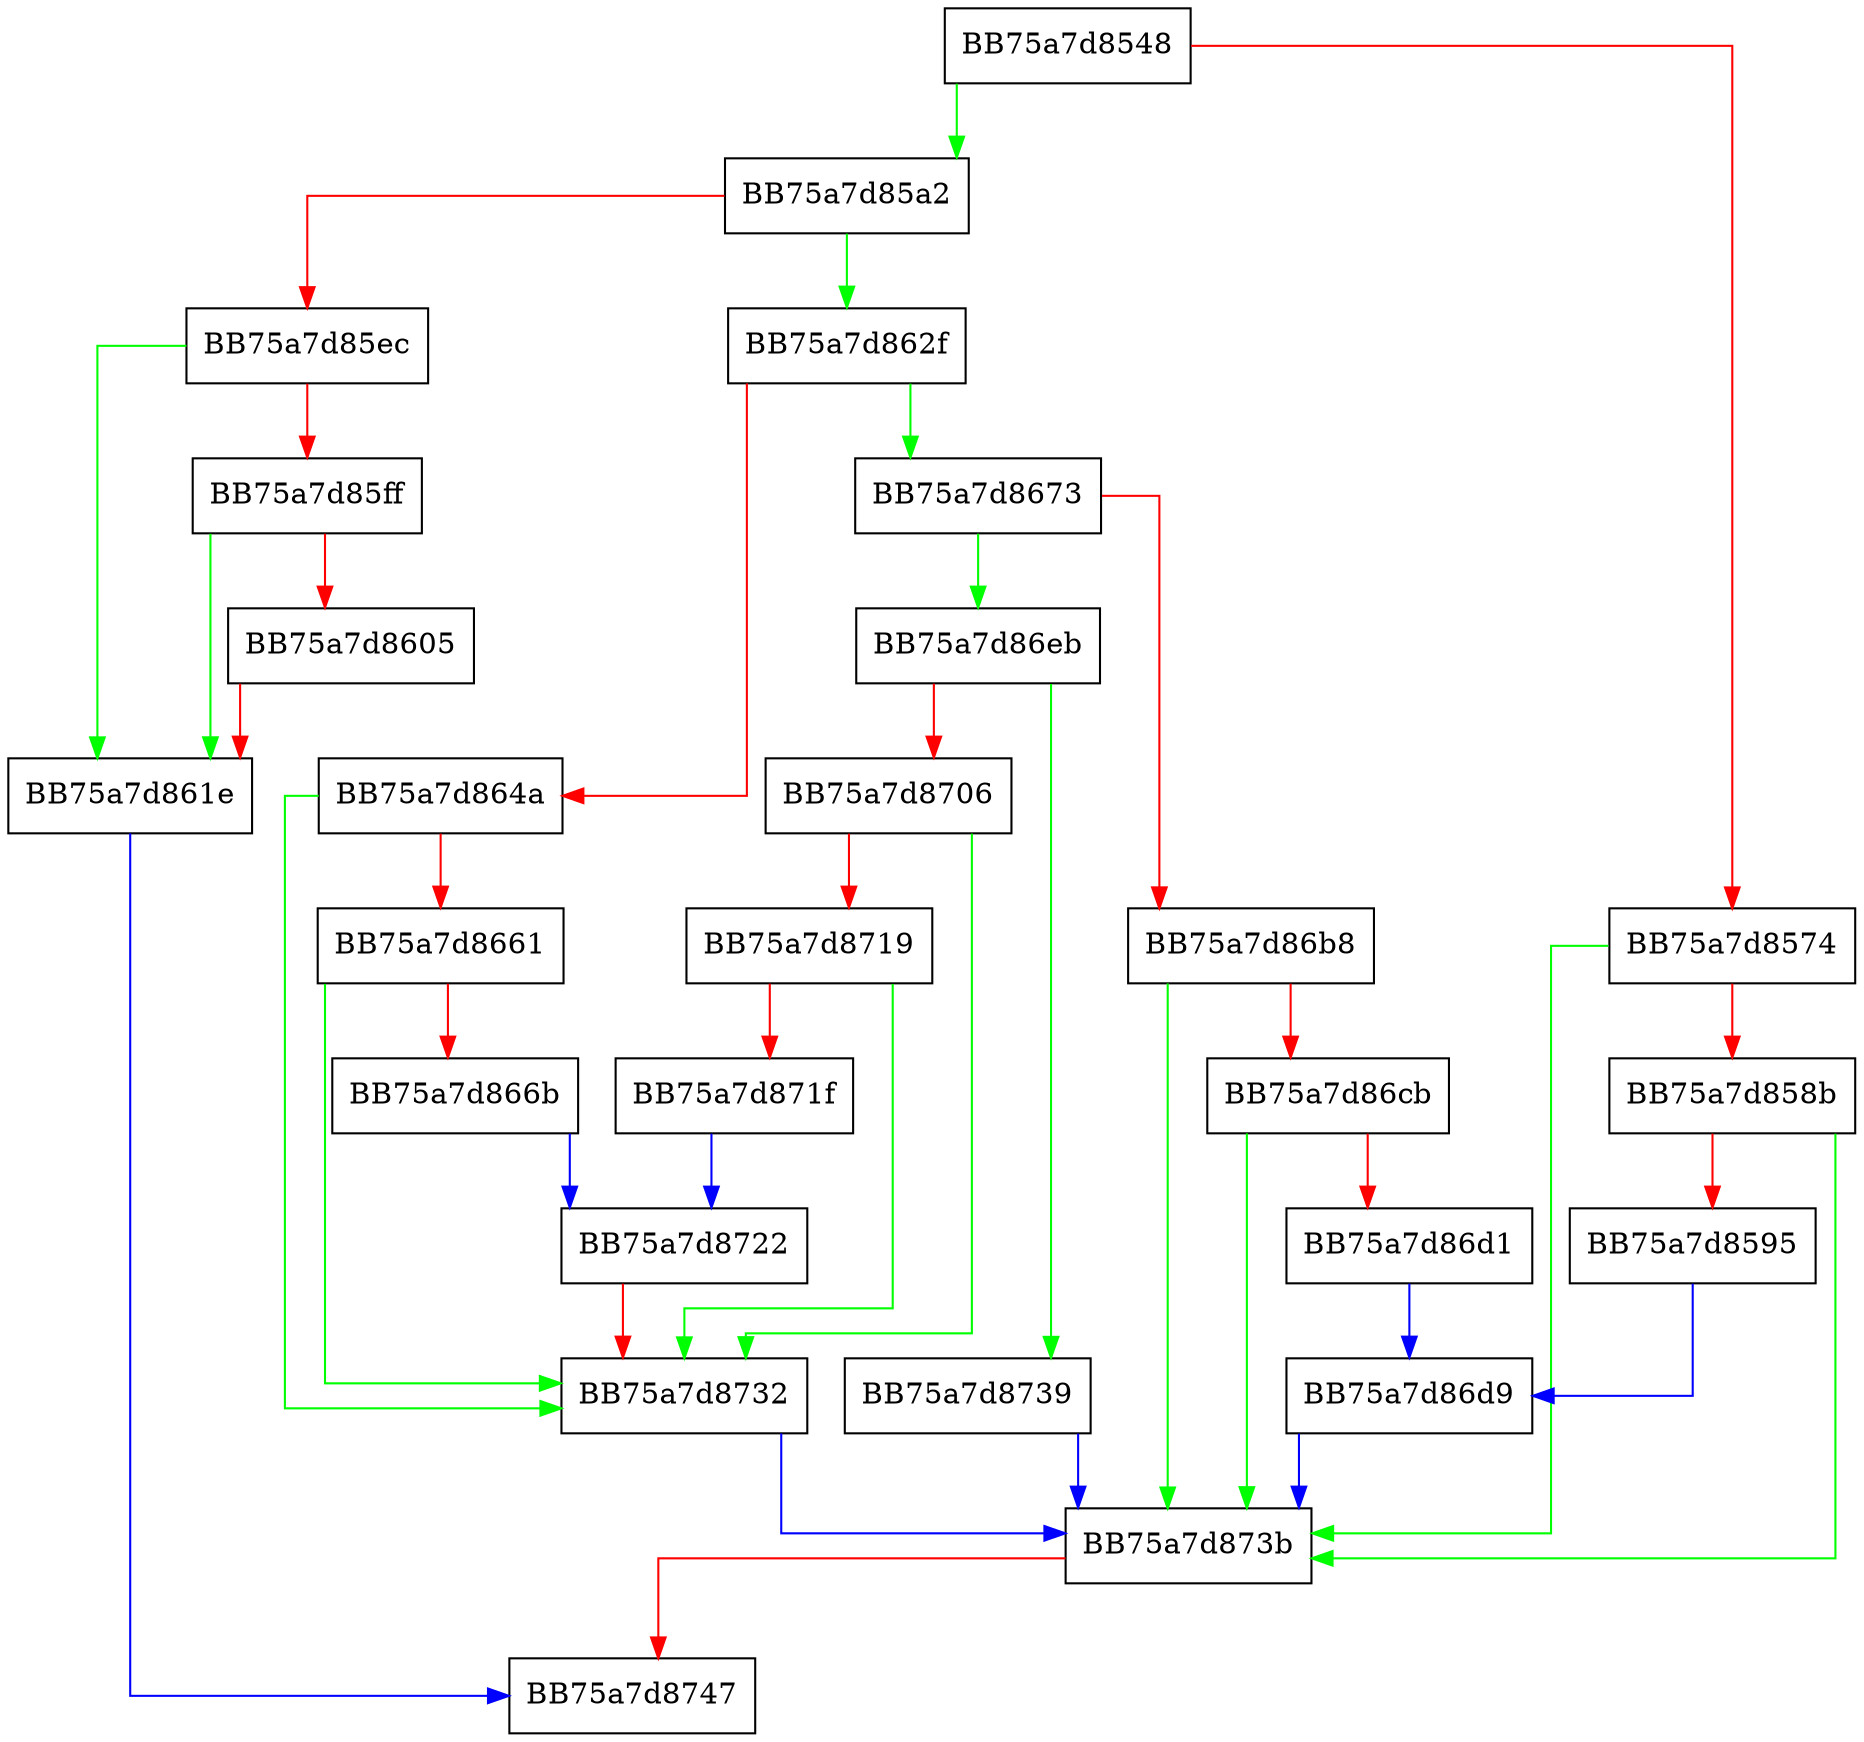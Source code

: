 digraph SimLoadOfflineHives {
  node [shape="box"];
  graph [splines=ortho];
  BB75a7d8548 -> BB75a7d85a2 [color="green"];
  BB75a7d8548 -> BB75a7d8574 [color="red"];
  BB75a7d8574 -> BB75a7d873b [color="green"];
  BB75a7d8574 -> BB75a7d858b [color="red"];
  BB75a7d858b -> BB75a7d873b [color="green"];
  BB75a7d858b -> BB75a7d8595 [color="red"];
  BB75a7d8595 -> BB75a7d86d9 [color="blue"];
  BB75a7d85a2 -> BB75a7d862f [color="green"];
  BB75a7d85a2 -> BB75a7d85ec [color="red"];
  BB75a7d85ec -> BB75a7d861e [color="green"];
  BB75a7d85ec -> BB75a7d85ff [color="red"];
  BB75a7d85ff -> BB75a7d861e [color="green"];
  BB75a7d85ff -> BB75a7d8605 [color="red"];
  BB75a7d8605 -> BB75a7d861e [color="red"];
  BB75a7d861e -> BB75a7d8747 [color="blue"];
  BB75a7d862f -> BB75a7d8673 [color="green"];
  BB75a7d862f -> BB75a7d864a [color="red"];
  BB75a7d864a -> BB75a7d8732 [color="green"];
  BB75a7d864a -> BB75a7d8661 [color="red"];
  BB75a7d8661 -> BB75a7d8732 [color="green"];
  BB75a7d8661 -> BB75a7d866b [color="red"];
  BB75a7d866b -> BB75a7d8722 [color="blue"];
  BB75a7d8673 -> BB75a7d86eb [color="green"];
  BB75a7d8673 -> BB75a7d86b8 [color="red"];
  BB75a7d86b8 -> BB75a7d873b [color="green"];
  BB75a7d86b8 -> BB75a7d86cb [color="red"];
  BB75a7d86cb -> BB75a7d873b [color="green"];
  BB75a7d86cb -> BB75a7d86d1 [color="red"];
  BB75a7d86d1 -> BB75a7d86d9 [color="blue"];
  BB75a7d86d9 -> BB75a7d873b [color="blue"];
  BB75a7d86eb -> BB75a7d8739 [color="green"];
  BB75a7d86eb -> BB75a7d8706 [color="red"];
  BB75a7d8706 -> BB75a7d8732 [color="green"];
  BB75a7d8706 -> BB75a7d8719 [color="red"];
  BB75a7d8719 -> BB75a7d8732 [color="green"];
  BB75a7d8719 -> BB75a7d871f [color="red"];
  BB75a7d871f -> BB75a7d8722 [color="blue"];
  BB75a7d8722 -> BB75a7d8732 [color="red"];
  BB75a7d8732 -> BB75a7d873b [color="blue"];
  BB75a7d8739 -> BB75a7d873b [color="blue"];
  BB75a7d873b -> BB75a7d8747 [color="red"];
}